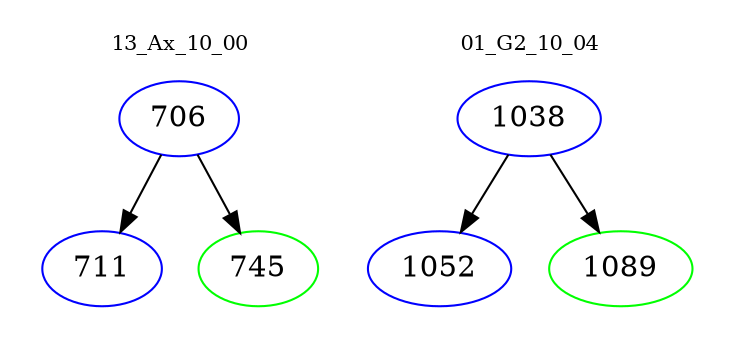 digraph{
subgraph cluster_0 {
color = white
label = "13_Ax_10_00";
fontsize=10;
T0_706 [label="706", color="blue"]
T0_706 -> T0_711 [color="black"]
T0_711 [label="711", color="blue"]
T0_706 -> T0_745 [color="black"]
T0_745 [label="745", color="green"]
}
subgraph cluster_1 {
color = white
label = "01_G2_10_04";
fontsize=10;
T1_1038 [label="1038", color="blue"]
T1_1038 -> T1_1052 [color="black"]
T1_1052 [label="1052", color="blue"]
T1_1038 -> T1_1089 [color="black"]
T1_1089 [label="1089", color="green"]
}
}
